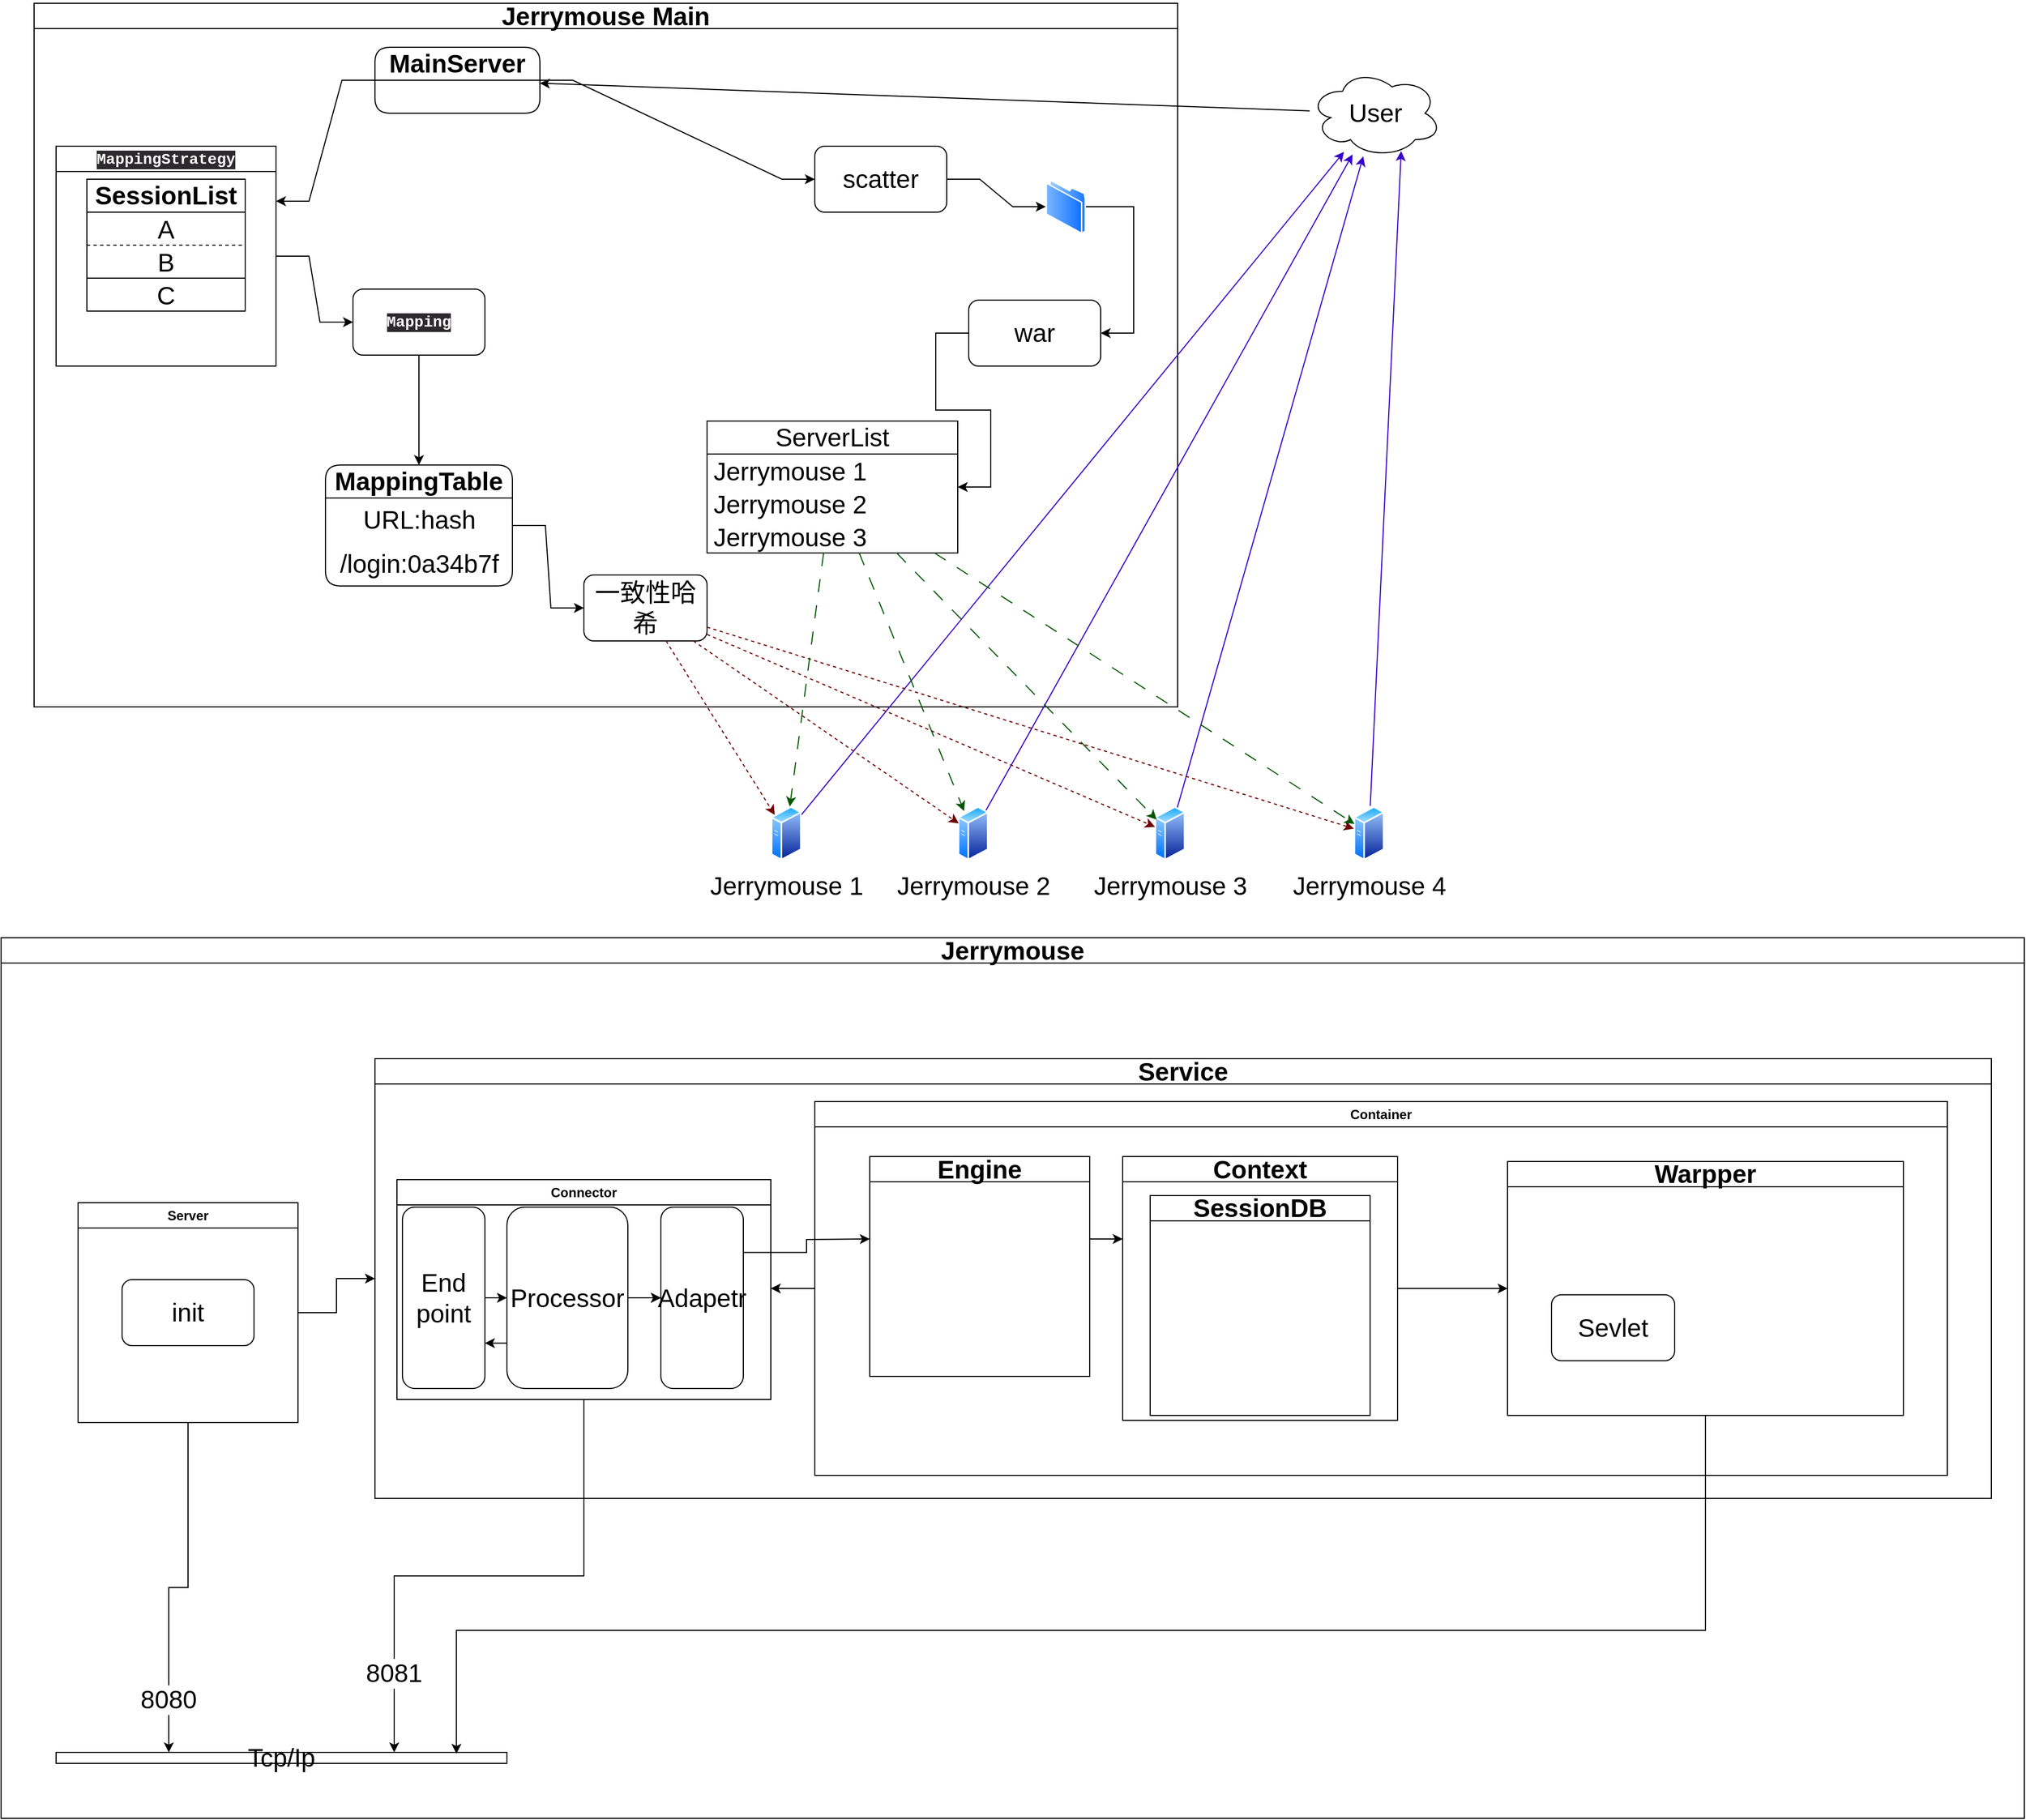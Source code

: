 <mxfile version="20.8.16" type="device" pages="2"><diagram name="分布式框架" id="QA7n6YcMxqkK2H3cJbG0"><mxGraphModel dx="1435" dy="772" grid="1" gridSize="10" guides="1" tooltips="1" connect="1" arrows="1" fold="1" page="1" pageScale="1" pageWidth="827" pageHeight="1169" math="0" shadow="0"><root><mxCell id="0"/><mxCell id="1" parent="0"/><mxCell id="TX3LKVQyTA6UFcWmy56i-1" value="Jerrymouse&amp;nbsp;Main" style="swimlane;whiteSpace=wrap;html=1;fontSize=23;" parent="1" vertex="1"><mxGeometry x="-220" y="170" width="1040" height="640" as="geometry"/></mxCell><mxCell id="TX3LKVQyTA6UFcWmy56i-11" style="edgeStyle=entityRelationEdgeStyle;rounded=0;orthogonalLoop=1;jettySize=auto;html=1;fontSize=23;exitX=0;exitY=0.5;exitDx=0;exitDy=0;entryX=1;entryY=0.25;entryDx=0;entryDy=0;" parent="TX3LKVQyTA6UFcWmy56i-1" source="TX3LKVQyTA6UFcWmy56i-8" target="TX3LKVQyTA6UFcWmy56i-10" edge="1"><mxGeometry relative="1" as="geometry"/></mxCell><mxCell id="2TzxLV6XjRLQfj9E-icx-36" style="edgeStyle=entityRelationEdgeStyle;rounded=0;orthogonalLoop=1;jettySize=auto;html=1;fontSize=23;" parent="TX3LKVQyTA6UFcWmy56i-1" source="TX3LKVQyTA6UFcWmy56i-8" target="2TzxLV6XjRLQfj9E-icx-35" edge="1"><mxGeometry relative="1" as="geometry"/></mxCell><mxCell id="TX3LKVQyTA6UFcWmy56i-8" value="MainServer" style="swimlane;fontStyle=1;childLayout=stackLayout;horizontal=1;startSize=30;horizontalStack=0;resizeParent=1;resizeParentMax=0;resizeLast=0;collapsible=1;marginBottom=0;whiteSpace=wrap;html=1;glass=0;shadow=0;rounded=1;fontFamily=Helvetica;fontSize=23;fontColor=rgb(0, 0, 0);align=center;strokeColor=default;fillColor=rgb(255, 255, 255);" parent="TX3LKVQyTA6UFcWmy56i-1" vertex="1"><mxGeometry x="310" y="40" width="150" height="60" as="geometry"/></mxCell><mxCell id="TX3LKVQyTA6UFcWmy56i-24" style="edgeStyle=entityRelationEdgeStyle;rounded=0;orthogonalLoop=1;jettySize=auto;html=1;entryX=0;entryY=0.5;entryDx=0;entryDy=0;fontSize=23;" parent="TX3LKVQyTA6UFcWmy56i-1" source="TX3LKVQyTA6UFcWmy56i-10" target="TX3LKVQyTA6UFcWmy56i-17" edge="1"><mxGeometry relative="1" as="geometry"/></mxCell><mxCell id="TX3LKVQyTA6UFcWmy56i-10" value="&lt;pre style=&quot;background-color:#2d2a2e;color:#fcfcfa;font-family:'Liberation Mono',monospace;font-size:10.5pt;&quot;&gt;MappingStrategy&lt;/pre&gt;" style="swimlane;whiteSpace=wrap;html=1;fontSize=23;startSize=23;" parent="TX3LKVQyTA6UFcWmy56i-1" vertex="1"><mxGeometry x="20" y="130" width="200" height="200" as="geometry"/></mxCell><mxCell id="TX3LKVQyTA6UFcWmy56i-12" value="SessionList" style="swimlane;fontStyle=1;childLayout=stackLayout;horizontal=1;startSize=30;horizontalStack=0;resizeParent=1;resizeParentMax=0;resizeLast=0;collapsible=1;marginBottom=0;whiteSpace=wrap;html=1;glass=0;shadow=0;rounded=0;fontSize=23;" parent="TX3LKVQyTA6UFcWmy56i-10" vertex="1"><mxGeometry x="28" y="30" width="144" height="120" as="geometry"/></mxCell><mxCell id="TX3LKVQyTA6UFcWmy56i-13" value="A" style="text;strokeColor=none;fillColor=none;align=center;verticalAlign=middle;spacingLeft=4;spacingRight=4;overflow=hidden;points=[[0,0.5],[1,0.5]];portConstraint=eastwest;rotatable=0;whiteSpace=wrap;html=1;backgroundOutline=1;dashed=1;fontSize=23;" parent="TX3LKVQyTA6UFcWmy56i-12" vertex="1"><mxGeometry y="30" width="144" height="30" as="geometry"/></mxCell><mxCell id="TX3LKVQyTA6UFcWmy56i-14" value="B" style="text;strokeColor=default;fillColor=none;align=center;verticalAlign=middle;spacingLeft=4;spacingRight=4;overflow=hidden;points=[[0,0.5],[1,0.5]];portConstraint=eastwest;rotatable=0;whiteSpace=wrap;html=1;backgroundOutline=1;dashed=1;fontSize=23;" parent="TX3LKVQyTA6UFcWmy56i-12" vertex="1"><mxGeometry y="60" width="144" height="30" as="geometry"/></mxCell><mxCell id="TX3LKVQyTA6UFcWmy56i-15" value="C" style="text;strokeColor=default;fillColor=none;align=center;verticalAlign=middle;spacingLeft=4;spacingRight=4;overflow=hidden;points=[[0,0.5],[1,0.5]];portConstraint=eastwest;rotatable=0;whiteSpace=wrap;html=1;backgroundOutline=1;dashed=1;fontSize=23;" parent="TX3LKVQyTA6UFcWmy56i-12" vertex="1"><mxGeometry y="90" width="144" height="30" as="geometry"/></mxCell><mxCell id="TX3LKVQyTA6UFcWmy56i-25" style="edgeStyle=entityRelationEdgeStyle;rounded=0;orthogonalLoop=1;jettySize=auto;html=1;fontSize=23;" parent="TX3LKVQyTA6UFcWmy56i-1" source="TX3LKVQyTA6UFcWmy56i-16" target="TX3LKVQyTA6UFcWmy56i-23" edge="1"><mxGeometry relative="1" as="geometry"/></mxCell><mxCell id="TX3LKVQyTA6UFcWmy56i-16" value="MappingTable" style="swimlane;fontStyle=1;childLayout=stackLayout;horizontal=1;startSize=30;horizontalStack=0;resizeParent=1;resizeParentMax=0;resizeLast=0;collapsible=1;marginBottom=0;whiteSpace=wrap;html=1;glass=0;shadow=0;rounded=1;fontFamily=Helvetica;fontSize=23;fontColor=rgb(0, 0, 0);align=center;strokeColor=rgb(0, 0, 0);fillColor=rgb(255, 255, 255);" parent="TX3LKVQyTA6UFcWmy56i-1" vertex="1"><mxGeometry x="265" y="420" width="170" height="110" as="geometry"/></mxCell><mxCell id="TX3LKVQyTA6UFcWmy56i-20" value="URL:hash" style="text;html=1;align=center;verticalAlign=middle;resizable=0;points=[];autosize=1;strokeColor=none;fillColor=none;fontSize=23;" parent="TX3LKVQyTA6UFcWmy56i-16" vertex="1"><mxGeometry y="30" width="170" height="40" as="geometry"/></mxCell><mxCell id="TX3LKVQyTA6UFcWmy56i-21" value="/login:0a34b7f" style="text;html=1;align=center;verticalAlign=middle;resizable=0;points=[];autosize=1;strokeColor=none;fillColor=none;fontSize=23;" parent="TX3LKVQyTA6UFcWmy56i-16" vertex="1"><mxGeometry y="70" width="170" height="40" as="geometry"/></mxCell><mxCell id="TX3LKVQyTA6UFcWmy56i-19" style="edgeStyle=orthogonalEdgeStyle;rounded=0;orthogonalLoop=1;jettySize=auto;html=1;fontSize=23;" parent="TX3LKVQyTA6UFcWmy56i-1" source="TX3LKVQyTA6UFcWmy56i-17" target="TX3LKVQyTA6UFcWmy56i-16" edge="1"><mxGeometry relative="1" as="geometry"/></mxCell><mxCell id="TX3LKVQyTA6UFcWmy56i-17" value="&lt;pre style=&quot;border-color: var(--border-color); font-weight: 700; background-color: rgb(45, 42, 46); color: rgb(252, 252, 250); font-family: &amp;quot;Liberation Mono&amp;quot;, monospace; font-size: 10.5pt;&quot;&gt;Mapping&lt;/pre&gt;" style="rounded=1;whiteSpace=wrap;html=1;fontFamily=Helvetica;fontSize=23;fontColor=rgb(0, 0, 0);align=center;strokeColor=rgb(0, 0, 0);fillColor=rgb(255, 255, 255);" parent="TX3LKVQyTA6UFcWmy56i-1" vertex="1"><mxGeometry x="290" y="260" width="120" height="60" as="geometry"/></mxCell><mxCell id="TX3LKVQyTA6UFcWmy56i-23" value="一致性哈希" style="rounded=1;whiteSpace=wrap;html=1;fontSize=23;" parent="TX3LKVQyTA6UFcWmy56i-1" vertex="1"><mxGeometry x="500" y="520" width="112" height="60" as="geometry"/></mxCell><mxCell id="2TzxLV6XjRLQfj9E-icx-38" style="edgeStyle=entityRelationEdgeStyle;rounded=0;orthogonalLoop=1;jettySize=auto;html=1;fontSize=23;" parent="TX3LKVQyTA6UFcWmy56i-1" source="2TzxLV6XjRLQfj9E-icx-35" target="2TzxLV6XjRLQfj9E-icx-37" edge="1"><mxGeometry relative="1" as="geometry"/></mxCell><mxCell id="2TzxLV6XjRLQfj9E-icx-35" value="scatter" style="rounded=1;whiteSpace=wrap;html=1;fontFamily=Helvetica;fontSize=23;fontColor=rgb(0, 0, 0);align=center;strokeColor=rgb(0, 0, 0);fillColor=rgb(255, 255, 255);" parent="TX3LKVQyTA6UFcWmy56i-1" vertex="1"><mxGeometry x="710" y="130" width="120" height="60" as="geometry"/></mxCell><mxCell id="2TzxLV6XjRLQfj9E-icx-40" style="edgeStyle=entityRelationEdgeStyle;rounded=0;orthogonalLoop=1;jettySize=auto;html=1;fontSize=23;" parent="TX3LKVQyTA6UFcWmy56i-1" source="2TzxLV6XjRLQfj9E-icx-37" target="2TzxLV6XjRLQfj9E-icx-39" edge="1"><mxGeometry relative="1" as="geometry"/></mxCell><mxCell id="2TzxLV6XjRLQfj9E-icx-37" value="" style="aspect=fixed;perimeter=ellipsePerimeter;html=1;align=center;shadow=0;dashed=0;spacingTop=3;image;image=img/lib/active_directory/folder.svg;fontSize=23;" parent="TX3LKVQyTA6UFcWmy56i-1" vertex="1"><mxGeometry x="920" y="160" width="36.5" height="50" as="geometry"/></mxCell><mxCell id="2TzxLV6XjRLQfj9E-icx-46" style="edgeStyle=entityRelationEdgeStyle;rounded=0;orthogonalLoop=1;jettySize=auto;html=1;fontSize=23;" parent="TX3LKVQyTA6UFcWmy56i-1" source="2TzxLV6XjRLQfj9E-icx-39" target="2TzxLV6XjRLQfj9E-icx-42" edge="1"><mxGeometry relative="1" as="geometry"/></mxCell><mxCell id="2TzxLV6XjRLQfj9E-icx-39" value="war" style="rounded=1;whiteSpace=wrap;html=1;fontFamily=Helvetica;fontSize=23;fontColor=rgb(0, 0, 0);align=center;strokeColor=rgb(0, 0, 0);fillColor=rgb(255, 255, 255);" parent="TX3LKVQyTA6UFcWmy56i-1" vertex="1"><mxGeometry x="850" y="270" width="120" height="60" as="geometry"/></mxCell><mxCell id="2TzxLV6XjRLQfj9E-icx-42" value="ServerList" style="swimlane;fontStyle=0;childLayout=stackLayout;horizontal=1;startSize=30;horizontalStack=0;resizeParent=1;resizeParentMax=0;resizeLast=0;collapsible=1;marginBottom=0;whiteSpace=wrap;html=1;fontSize=23;" parent="TX3LKVQyTA6UFcWmy56i-1" vertex="1"><mxGeometry x="612" y="380" width="228" height="120" as="geometry"/></mxCell><mxCell id="2TzxLV6XjRLQfj9E-icx-43" value="Jerrymouse&amp;nbsp;1" style="text;strokeColor=none;fillColor=none;align=left;verticalAlign=middle;spacingLeft=4;spacingRight=4;overflow=hidden;points=[[0,0.5],[1,0.5]];portConstraint=eastwest;rotatable=0;whiteSpace=wrap;html=1;fontSize=23;" parent="2TzxLV6XjRLQfj9E-icx-42" vertex="1"><mxGeometry y="30" width="228" height="30" as="geometry"/></mxCell><mxCell id="2TzxLV6XjRLQfj9E-icx-44" value="Jerrymouse&amp;nbsp;2" style="text;strokeColor=none;fillColor=none;align=left;verticalAlign=middle;spacingLeft=4;spacingRight=4;overflow=hidden;points=[[0,0.5],[1,0.5]];portConstraint=eastwest;rotatable=0;whiteSpace=wrap;html=1;fontSize=23;" parent="2TzxLV6XjRLQfj9E-icx-42" vertex="1"><mxGeometry y="60" width="228" height="30" as="geometry"/></mxCell><mxCell id="2TzxLV6XjRLQfj9E-icx-45" value="Jerrymouse&amp;nbsp;3" style="text;strokeColor=none;fillColor=none;align=left;verticalAlign=middle;spacingLeft=4;spacingRight=4;overflow=hidden;points=[[0,0.5],[1,0.5]];portConstraint=eastwest;rotatable=0;whiteSpace=wrap;html=1;fontSize=23;" parent="2TzxLV6XjRLQfj9E-icx-42" vertex="1"><mxGeometry y="90" width="228" height="30" as="geometry"/></mxCell><mxCell id="TX3LKVQyTA6UFcWmy56i-9" style="rounded=0;orthogonalLoop=1;jettySize=auto;html=1;fontSize=23;" parent="1" source="TX3LKVQyTA6UFcWmy56i-7" target="TX3LKVQyTA6UFcWmy56i-8" edge="1"><mxGeometry relative="1" as="geometry"/></mxCell><mxCell id="TX3LKVQyTA6UFcWmy56i-7" value="User" style="ellipse;shape=cloud;whiteSpace=wrap;html=1;fontSize=23;" parent="1" vertex="1"><mxGeometry x="940" y="230" width="120" height="80" as="geometry"/></mxCell><mxCell id="TX3LKVQyTA6UFcWmy56i-44" style="edgeStyle=none;rounded=0;orthogonalLoop=1;jettySize=auto;html=1;fontSize=23;fillColor=#6a00ff;strokeColor=#3700CC;" parent="1" source="TX3LKVQyTA6UFcWmy56i-33" target="TX3LKVQyTA6UFcWmy56i-7" edge="1"><mxGeometry relative="1" as="geometry"/></mxCell><mxCell id="TX3LKVQyTA6UFcWmy56i-33" value="Jerrymouse&amp;nbsp;1" style="aspect=fixed;perimeter=ellipsePerimeter;html=1;align=center;shadow=0;dashed=0;spacingTop=3;image;image=img/lib/active_directory/generic_server.svg;fontSize=23;" parent="1" vertex="1"><mxGeometry x="450" y="900" width="28.0" height="50" as="geometry"/></mxCell><mxCell id="TX3LKVQyTA6UFcWmy56i-45" style="edgeStyle=none;rounded=0;orthogonalLoop=1;jettySize=auto;html=1;fontSize=23;fillColor=#6a00ff;strokeColor=#3700CC;" parent="1" source="TX3LKVQyTA6UFcWmy56i-34" target="TX3LKVQyTA6UFcWmy56i-7" edge="1"><mxGeometry relative="1" as="geometry"/></mxCell><mxCell id="TX3LKVQyTA6UFcWmy56i-34" value="Jerrymouse&amp;nbsp;2" style="aspect=fixed;perimeter=ellipsePerimeter;html=1;align=center;shadow=0;dashed=0;spacingTop=3;image;image=img/lib/active_directory/generic_server.svg;fontSize=23;" parent="1" vertex="1"><mxGeometry x="620" y="900" width="28.0" height="50" as="geometry"/></mxCell><mxCell id="TX3LKVQyTA6UFcWmy56i-46" style="edgeStyle=none;rounded=0;orthogonalLoop=1;jettySize=auto;html=1;fontSize=23;fillColor=#6a00ff;strokeColor=#3700CC;" parent="1" source="TX3LKVQyTA6UFcWmy56i-35" target="TX3LKVQyTA6UFcWmy56i-7" edge="1"><mxGeometry relative="1" as="geometry"/></mxCell><mxCell id="TX3LKVQyTA6UFcWmy56i-35" value="Jerrymouse&amp;nbsp;3" style="aspect=fixed;perimeter=ellipsePerimeter;html=1;align=center;shadow=0;dashed=0;spacingTop=3;image;image=img/lib/active_directory/generic_server.svg;fontSize=23;" parent="1" vertex="1"><mxGeometry x="799" y="900" width="28.0" height="50" as="geometry"/></mxCell><mxCell id="TX3LKVQyTA6UFcWmy56i-47" style="edgeStyle=none;rounded=0;orthogonalLoop=1;jettySize=auto;html=1;entryX=0.694;entryY=0.93;entryDx=0;entryDy=0;entryPerimeter=0;fontSize=23;fillColor=#6a00ff;strokeColor=#3700CC;" parent="1" source="TX3LKVQyTA6UFcWmy56i-36" target="TX3LKVQyTA6UFcWmy56i-7" edge="1"><mxGeometry relative="1" as="geometry"/></mxCell><mxCell id="TX3LKVQyTA6UFcWmy56i-36" value="Jerrymouse&amp;nbsp;4" style="aspect=fixed;perimeter=ellipsePerimeter;html=1;align=center;shadow=0;dashed=0;spacingTop=3;image;image=img/lib/active_directory/generic_server.svg;fontSize=23;" parent="1" vertex="1"><mxGeometry x="980" y="900" width="28.0" height="50" as="geometry"/></mxCell><mxCell id="TX3LKVQyTA6UFcWmy56i-39" style="edgeStyle=none;rounded=0;orthogonalLoop=1;jettySize=auto;html=1;fontSize=23;dashed=1;fillColor=#a20025;strokeColor=#6F0000;" parent="1" source="TX3LKVQyTA6UFcWmy56i-23" target="TX3LKVQyTA6UFcWmy56i-33" edge="1"><mxGeometry relative="1" as="geometry"/></mxCell><mxCell id="TX3LKVQyTA6UFcWmy56i-40" style="edgeStyle=none;rounded=0;orthogonalLoop=1;jettySize=auto;html=1;fontSize=23;dashed=1;fillColor=#a20025;strokeColor=#6F0000;" parent="1" source="TX3LKVQyTA6UFcWmy56i-23" target="TX3LKVQyTA6UFcWmy56i-34" edge="1"><mxGeometry relative="1" as="geometry"/></mxCell><mxCell id="TX3LKVQyTA6UFcWmy56i-41" style="edgeStyle=none;rounded=0;orthogonalLoop=1;jettySize=auto;html=1;fontSize=23;dashed=1;fillColor=#a20025;strokeColor=#6F0000;" parent="1" source="TX3LKVQyTA6UFcWmy56i-23" target="TX3LKVQyTA6UFcWmy56i-35" edge="1"><mxGeometry relative="1" as="geometry"/></mxCell><mxCell id="TX3LKVQyTA6UFcWmy56i-43" style="edgeStyle=none;rounded=0;orthogonalLoop=1;jettySize=auto;html=1;fontSize=23;dashed=1;fillColor=#a20025;strokeColor=#6F0000;" parent="1" source="TX3LKVQyTA6UFcWmy56i-23" target="TX3LKVQyTA6UFcWmy56i-36" edge="1"><mxGeometry relative="1" as="geometry"/></mxCell><mxCell id="2TzxLV6XjRLQfj9E-icx-1" value="Jerrymouse" style="swimlane;whiteSpace=wrap;html=1;fontSize=23;snapToPoint=1;startSize=23;" parent="1" vertex="1"><mxGeometry x="-250" y="1020" width="1840" height="801" as="geometry"/></mxCell><mxCell id="2TzxLV6XjRLQfj9E-icx-5" value="Server" style="swimlane;whiteSpace=wrap;html=1;" parent="2TzxLV6XjRLQfj9E-icx-1" vertex="1"><mxGeometry x="70" y="241" width="200" height="200" as="geometry"/></mxCell><mxCell id="2TzxLV6XjRLQfj9E-icx-6" value="init" style="rounded=1;whiteSpace=wrap;html=1;fontSize=23;" parent="2TzxLV6XjRLQfj9E-icx-5" vertex="1"><mxGeometry x="40" y="70" width="120" height="60" as="geometry"/></mxCell><mxCell id="2TzxLV6XjRLQfj9E-icx-7" value="Service" style="swimlane;whiteSpace=wrap;html=1;fontSize=23;" parent="2TzxLV6XjRLQfj9E-icx-1" vertex="1"><mxGeometry x="340" y="110" width="1470" height="400" as="geometry"/></mxCell><mxCell id="2TzxLV6XjRLQfj9E-icx-8" value="Connector" style="swimlane;whiteSpace=wrap;html=1;" parent="2TzxLV6XjRLQfj9E-icx-7" vertex="1"><mxGeometry x="20" y="110" width="340" height="200" as="geometry"/></mxCell><mxCell id="2TzxLV6XjRLQfj9E-icx-57" style="edgeStyle=none;rounded=0;jumpStyle=sharp;jumpSize=9;orthogonalLoop=1;jettySize=auto;html=1;strokeColor=#000000;fontSize=23;" parent="2TzxLV6XjRLQfj9E-icx-8" source="2TzxLV6XjRLQfj9E-icx-53" target="2TzxLV6XjRLQfj9E-icx-54" edge="1"><mxGeometry relative="1" as="geometry"/></mxCell><mxCell id="2TzxLV6XjRLQfj9E-icx-53" value="End point" style="rounded=1;whiteSpace=wrap;html=1;fontSize=23;" parent="2TzxLV6XjRLQfj9E-icx-8" vertex="1"><mxGeometry x="5" y="25" width="75" height="165" as="geometry"/></mxCell><mxCell id="2TzxLV6XjRLQfj9E-icx-58" style="edgeStyle=none;rounded=0;jumpStyle=sharp;jumpSize=9;orthogonalLoop=1;jettySize=auto;html=1;strokeColor=#000000;fontSize=23;" parent="2TzxLV6XjRLQfj9E-icx-8" source="2TzxLV6XjRLQfj9E-icx-54" target="2TzxLV6XjRLQfj9E-icx-55" edge="1"><mxGeometry relative="1" as="geometry"/></mxCell><mxCell id="mAm6IFZthY_ActuehHLn-1" style="edgeStyle=orthogonalEdgeStyle;rounded=0;orthogonalLoop=1;jettySize=auto;html=1;exitX=0;exitY=0.75;exitDx=0;exitDy=0;entryX=1;entryY=0.75;entryDx=0;entryDy=0;" parent="2TzxLV6XjRLQfj9E-icx-8" source="2TzxLV6XjRLQfj9E-icx-54" target="2TzxLV6XjRLQfj9E-icx-53" edge="1"><mxGeometry relative="1" as="geometry"/></mxCell><mxCell id="K6kFbsL11Wf2mvKEcyRk-4" value="" style="edgeStyle=orthogonalEdgeStyle;rounded=0;orthogonalLoop=1;jettySize=auto;html=1;" parent="2TzxLV6XjRLQfj9E-icx-8" source="2TzxLV6XjRLQfj9E-icx-54" target="2TzxLV6XjRLQfj9E-icx-55" edge="1"><mxGeometry relative="1" as="geometry"/></mxCell><mxCell id="2TzxLV6XjRLQfj9E-icx-54" value="Processor" style="rounded=1;html=1;fontSize=23;whiteSpace=wrap;" parent="2TzxLV6XjRLQfj9E-icx-8" vertex="1"><mxGeometry x="100" y="25" width="110" height="165" as="geometry"/></mxCell><mxCell id="2TzxLV6XjRLQfj9E-icx-55" value="Adapetr" style="rounded=1;html=1;fontSize=23;whiteSpace=wrap;" parent="2TzxLV6XjRLQfj9E-icx-8" vertex="1"><mxGeometry x="240" y="25" width="75" height="165" as="geometry"/></mxCell><mxCell id="2TzxLV6XjRLQfj9E-icx-10" style="edgeStyle=orthogonalEdgeStyle;rounded=0;orthogonalLoop=1;jettySize=auto;html=1;fontSize=23;" parent="2TzxLV6XjRLQfj9E-icx-7" source="2TzxLV6XjRLQfj9E-icx-11" target="2TzxLV6XjRLQfj9E-icx-8" edge="1"><mxGeometry relative="1" as="geometry"><Array as="points"><mxPoint x="330" y="250"/><mxPoint x="330" y="250"/></Array></mxGeometry></mxCell><mxCell id="2TzxLV6XjRLQfj9E-icx-11" value="Container" style="swimlane;whiteSpace=wrap;html=1;" parent="2TzxLV6XjRLQfj9E-icx-7" vertex="1"><mxGeometry x="400" y="39" width="1030" height="340" as="geometry"/></mxCell><mxCell id="2TzxLV6XjRLQfj9E-icx-12" style="edgeStyle=orthogonalEdgeStyle;rounded=0;orthogonalLoop=1;jettySize=auto;html=1;fontSize=23;" parent="2TzxLV6XjRLQfj9E-icx-11" edge="1"><mxGeometry relative="1" as="geometry"><mxPoint x="250" y="125.0" as="sourcePoint"/><mxPoint x="280" y="125.0" as="targetPoint"/></mxGeometry></mxCell><mxCell id="2TzxLV6XjRLQfj9E-icx-13" value="Engine" style="swimlane;whiteSpace=wrap;html=1;fontSize=23;" parent="2TzxLV6XjRLQfj9E-icx-11" vertex="1"><mxGeometry x="50" y="50" width="200" height="200" as="geometry"/></mxCell><mxCell id="2TzxLV6XjRLQfj9E-icx-16" style="edgeStyle=orthogonalEdgeStyle;rounded=0;orthogonalLoop=1;jettySize=auto;html=1;fontSize=23;" parent="2TzxLV6XjRLQfj9E-icx-11" source="2TzxLV6XjRLQfj9E-icx-17" target="2TzxLV6XjRLQfj9E-icx-20" edge="1"><mxGeometry relative="1" as="geometry"><mxPoint x="480" y="125.0" as="sourcePoint"/><mxPoint x="530" y="123.783" as="targetPoint"/></mxGeometry></mxCell><mxCell id="2TzxLV6XjRLQfj9E-icx-17" value="Context" style="swimlane;whiteSpace=wrap;html=1;fontSize=23;" parent="2TzxLV6XjRLQfj9E-icx-11" vertex="1"><mxGeometry x="280" y="50" width="250" height="240" as="geometry"/></mxCell><mxCell id="2TzxLV6XjRLQfj9E-icx-15" value="SessionDB" style="swimlane;whiteSpace=wrap;html=1;fontSize=23;" parent="2TzxLV6XjRLQfj9E-icx-17" vertex="1"><mxGeometry x="25" y="35.5" width="200" height="200" as="geometry"/></mxCell><mxCell id="2TzxLV6XjRLQfj9E-icx-20" value="Warpper" style="swimlane;whiteSpace=wrap;html=1;fontSize=23;" parent="2TzxLV6XjRLQfj9E-icx-11" vertex="1"><mxGeometry x="630" y="54.5" width="360" height="231" as="geometry"/></mxCell><mxCell id="2TzxLV6XjRLQfj9E-icx-22" value="Sevlet" style="rounded=1;whiteSpace=wrap;html=1;fontSize=23;" parent="2TzxLV6XjRLQfj9E-icx-20" vertex="1"><mxGeometry x="40" y="121.25" width="112" height="60" as="geometry"/></mxCell><mxCell id="2TzxLV6XjRLQfj9E-icx-23" style="edgeStyle=orthogonalEdgeStyle;rounded=0;orthogonalLoop=1;jettySize=auto;html=1;fontSize=23;exitX=1;exitY=0.25;exitDx=0;exitDy=0;" parent="2TzxLV6XjRLQfj9E-icx-7" source="2TzxLV6XjRLQfj9E-icx-55" edge="1"><mxGeometry relative="1" as="geometry"><mxPoint x="370" y="190" as="sourcePoint"/><mxPoint x="450" y="164.0" as="targetPoint"/></mxGeometry></mxCell><mxCell id="2TzxLV6XjRLQfj9E-icx-2" style="edgeStyle=orthogonalEdgeStyle;rounded=0;orthogonalLoop=1;jettySize=auto;html=1;fontSize=23;" parent="2TzxLV6XjRLQfj9E-icx-1" source="2TzxLV6XjRLQfj9E-icx-5" target="2TzxLV6XjRLQfj9E-icx-7" edge="1"><mxGeometry relative="1" as="geometry"/></mxCell><mxCell id="2TzxLV6XjRLQfj9E-icx-33" value="Tcp/Ip" style="rounded=0;whiteSpace=wrap;html=1;fontSize=23;" parent="2TzxLV6XjRLQfj9E-icx-1" vertex="1"><mxGeometry x="50" y="741" width="410" height="10" as="geometry"/></mxCell><mxCell id="2TzxLV6XjRLQfj9E-icx-3" style="edgeStyle=orthogonalEdgeStyle;rounded=0;orthogonalLoop=1;jettySize=auto;html=1;fontSize=23;entryX=0.25;entryY=0;entryDx=0;entryDy=0;" parent="2TzxLV6XjRLQfj9E-icx-1" source="2TzxLV6XjRLQfj9E-icx-5" target="2TzxLV6XjRLQfj9E-icx-33" edge="1"><mxGeometry relative="1" as="geometry"><mxPoint x="270" y="701" as="targetPoint"/></mxGeometry></mxCell><mxCell id="2TzxLV6XjRLQfj9E-icx-4" value="8080" style="edgeLabel;html=1;align=center;verticalAlign=middle;resizable=0;points=[];fontSize=23;" parent="2TzxLV6XjRLQfj9E-icx-3" vertex="1" connectable="0"><mxGeometry x="0.769" relative="1" as="geometry"><mxPoint x="-1" y="-12" as="offset"/></mxGeometry></mxCell><mxCell id="2TzxLV6XjRLQfj9E-icx-24" style="edgeStyle=orthogonalEdgeStyle;rounded=0;orthogonalLoop=1;jettySize=auto;html=1;entryX=0.75;entryY=0;entryDx=0;entryDy=0;fontSize=23;" parent="2TzxLV6XjRLQfj9E-icx-1" source="2TzxLV6XjRLQfj9E-icx-8" target="2TzxLV6XjRLQfj9E-icx-33" edge="1"><mxGeometry relative="1" as="geometry"><mxPoint x="530.86" y="689.55" as="targetPoint"/></mxGeometry></mxCell><mxCell id="2TzxLV6XjRLQfj9E-icx-25" value="8081" style="edgeLabel;html=1;align=center;verticalAlign=middle;resizable=0;points=[];fontSize=23;" parent="2TzxLV6XjRLQfj9E-icx-24" vertex="1" connectable="0"><mxGeometry x="0.706" y="-1" relative="1" as="geometry"><mxPoint as="offset"/></mxGeometry></mxCell><mxCell id="2TzxLV6XjRLQfj9E-icx-59" style="edgeStyle=elbowEdgeStyle;rounded=0;jumpStyle=sharp;jumpSize=9;orthogonalLoop=1;jettySize=auto;html=1;strokeColor=#000000;fontSize=23;elbow=vertical;entryX=0.888;entryY=0.119;entryDx=0;entryDy=0;entryPerimeter=0;" parent="2TzxLV6XjRLQfj9E-icx-1" source="2TzxLV6XjRLQfj9E-icx-20" target="2TzxLV6XjRLQfj9E-icx-33" edge="1"><mxGeometry relative="1" as="geometry"><Array as="points"><mxPoint x="980" y="630"/></Array></mxGeometry></mxCell><mxCell id="2TzxLV6XjRLQfj9E-icx-47" style="rounded=0;orthogonalLoop=1;jettySize=auto;html=1;fontSize=23;dashed=1;dashPattern=12 12;fillColor=#008a00;strokeColor=#005700;" parent="1" source="2TzxLV6XjRLQfj9E-icx-42" target="TX3LKVQyTA6UFcWmy56i-33" edge="1"><mxGeometry relative="1" as="geometry"/></mxCell><mxCell id="2TzxLV6XjRLQfj9E-icx-48" style="edgeStyle=none;rounded=0;orthogonalLoop=1;jettySize=auto;html=1;fontSize=23;dashed=1;dashPattern=12 12;fillColor=#008a00;strokeColor=#005700;" parent="1" source="2TzxLV6XjRLQfj9E-icx-42" target="TX3LKVQyTA6UFcWmy56i-34" edge="1"><mxGeometry relative="1" as="geometry"/></mxCell><mxCell id="2TzxLV6XjRLQfj9E-icx-49" style="edgeStyle=none;rounded=0;orthogonalLoop=1;jettySize=auto;html=1;fontSize=23;dashed=1;dashPattern=12 12;fillColor=#008a00;strokeColor=#005700;" parent="1" source="2TzxLV6XjRLQfj9E-icx-42" target="TX3LKVQyTA6UFcWmy56i-35" edge="1"><mxGeometry relative="1" as="geometry"/></mxCell><mxCell id="2TzxLV6XjRLQfj9E-icx-50" style="edgeStyle=none;rounded=0;orthogonalLoop=1;jettySize=auto;html=1;fontSize=23;dashed=1;dashPattern=12 12;fillColor=#008a00;strokeColor=#005700;" parent="1" source="2TzxLV6XjRLQfj9E-icx-42" target="TX3LKVQyTA6UFcWmy56i-36" edge="1"><mxGeometry relative="1" as="geometry"/></mxCell></root></mxGraphModel></diagram><diagram id="d4pW12SqQHGkog6K3xTq" name="JerryMouse架构图"><mxGraphModel dx="2713" dy="1707" grid="1" gridSize="10" guides="1" tooltips="1" connect="1" arrows="1" fold="1" page="1" pageScale="1" pageWidth="827" pageHeight="1169" math="0" shadow="0"><root><mxCell id="0"/><mxCell id="1" parent="0"/></root></mxGraphModel></diagram></mxfile>